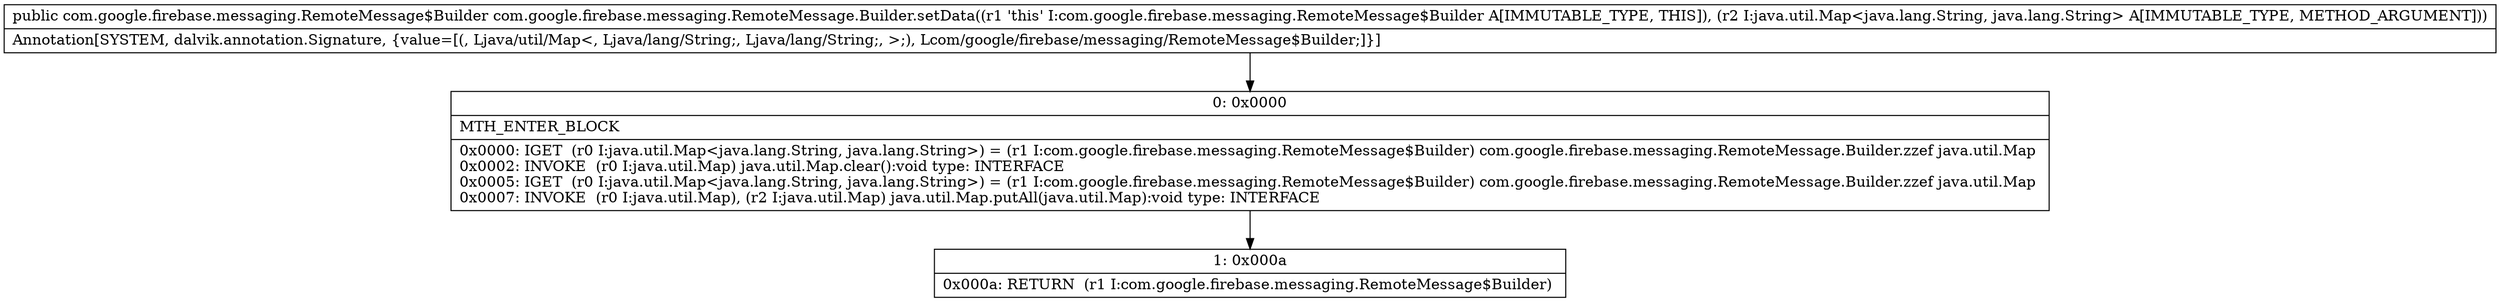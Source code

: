 digraph "CFG forcom.google.firebase.messaging.RemoteMessage.Builder.setData(Ljava\/util\/Map;)Lcom\/google\/firebase\/messaging\/RemoteMessage$Builder;" {
Node_0 [shape=record,label="{0\:\ 0x0000|MTH_ENTER_BLOCK\l|0x0000: IGET  (r0 I:java.util.Map\<java.lang.String, java.lang.String\>) = (r1 I:com.google.firebase.messaging.RemoteMessage$Builder) com.google.firebase.messaging.RemoteMessage.Builder.zzef java.util.Map \l0x0002: INVOKE  (r0 I:java.util.Map) java.util.Map.clear():void type: INTERFACE \l0x0005: IGET  (r0 I:java.util.Map\<java.lang.String, java.lang.String\>) = (r1 I:com.google.firebase.messaging.RemoteMessage$Builder) com.google.firebase.messaging.RemoteMessage.Builder.zzef java.util.Map \l0x0007: INVOKE  (r0 I:java.util.Map), (r2 I:java.util.Map) java.util.Map.putAll(java.util.Map):void type: INTERFACE \l}"];
Node_1 [shape=record,label="{1\:\ 0x000a|0x000a: RETURN  (r1 I:com.google.firebase.messaging.RemoteMessage$Builder) \l}"];
MethodNode[shape=record,label="{public com.google.firebase.messaging.RemoteMessage$Builder com.google.firebase.messaging.RemoteMessage.Builder.setData((r1 'this' I:com.google.firebase.messaging.RemoteMessage$Builder A[IMMUTABLE_TYPE, THIS]), (r2 I:java.util.Map\<java.lang.String, java.lang.String\> A[IMMUTABLE_TYPE, METHOD_ARGUMENT]))  | Annotation[SYSTEM, dalvik.annotation.Signature, \{value=[(, Ljava\/util\/Map\<, Ljava\/lang\/String;, Ljava\/lang\/String;, \>;), Lcom\/google\/firebase\/messaging\/RemoteMessage$Builder;]\}]\l}"];
MethodNode -> Node_0;
Node_0 -> Node_1;
}

